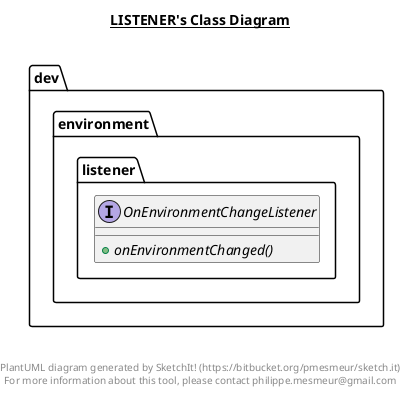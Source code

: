 @startuml

title __LISTENER's Class Diagram__\n

  namespace dev.environment.listener {
    interface dev.environment.listener.OnEnvironmentChangeListener {
        {abstract} + onEnvironmentChanged()
    }
  }
  



right footer


PlantUML diagram generated by SketchIt! (https://bitbucket.org/pmesmeur/sketch.it)
For more information about this tool, please contact philippe.mesmeur@gmail.com
endfooter

@enduml
